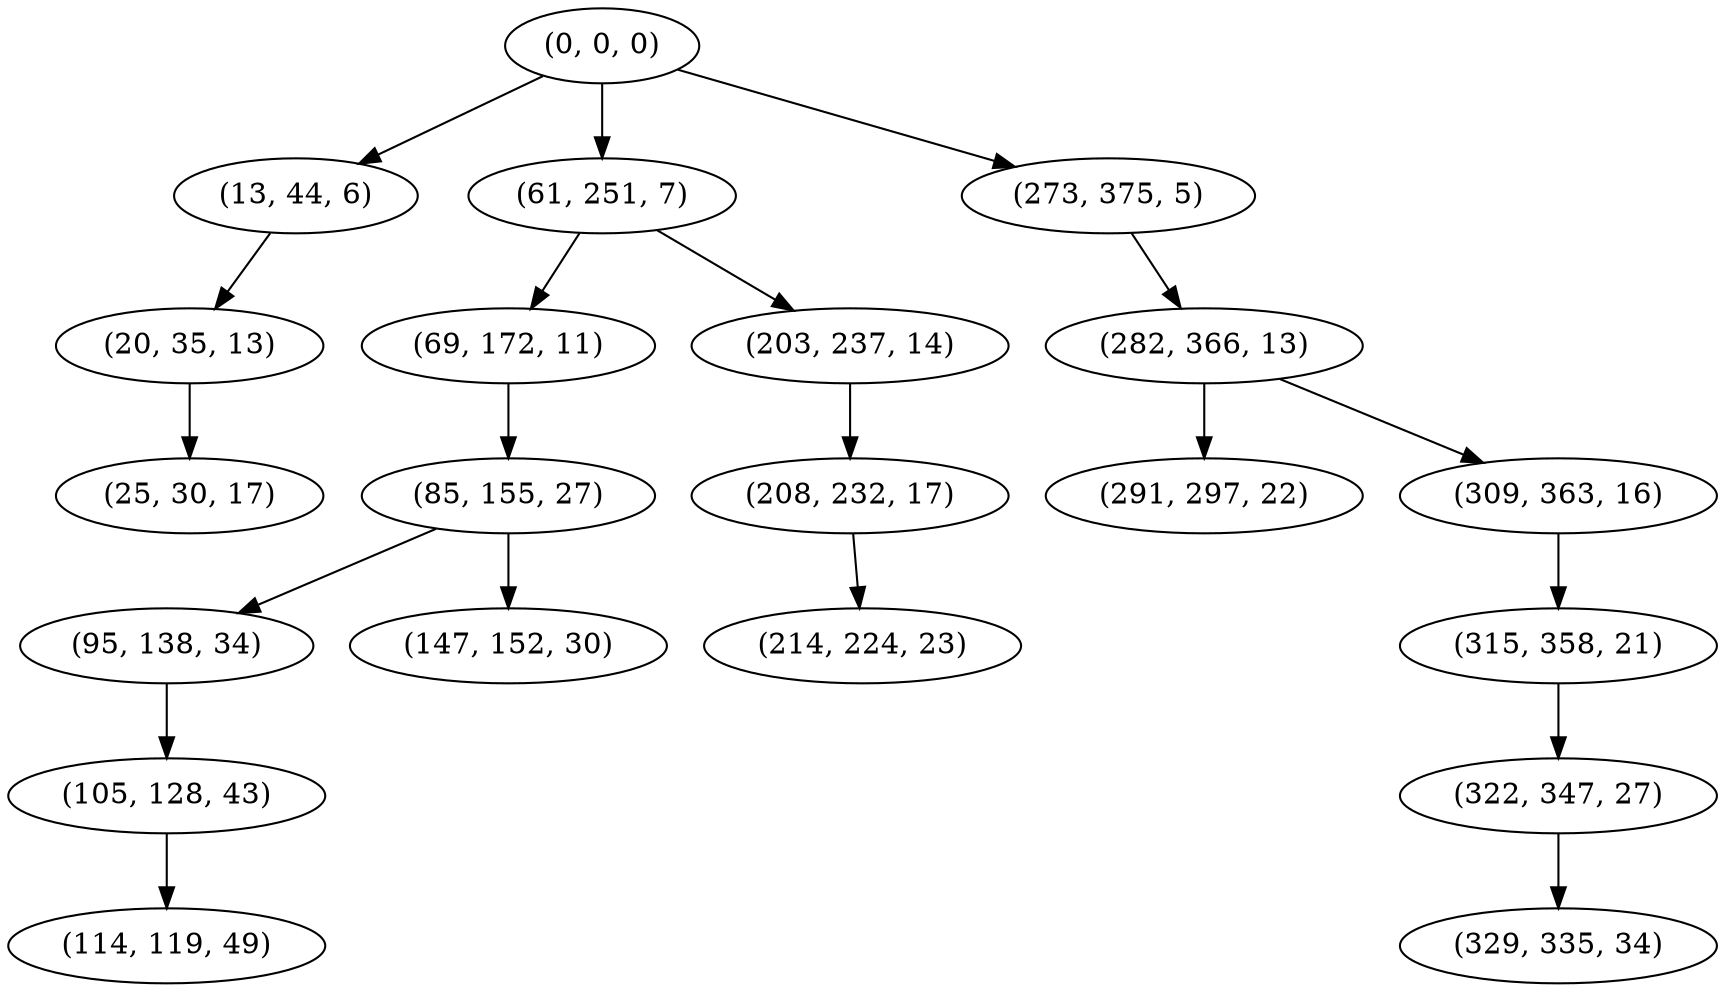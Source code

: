 digraph tree {
    "(0, 0, 0)";
    "(13, 44, 6)";
    "(20, 35, 13)";
    "(25, 30, 17)";
    "(61, 251, 7)";
    "(69, 172, 11)";
    "(85, 155, 27)";
    "(95, 138, 34)";
    "(105, 128, 43)";
    "(114, 119, 49)";
    "(147, 152, 30)";
    "(203, 237, 14)";
    "(208, 232, 17)";
    "(214, 224, 23)";
    "(273, 375, 5)";
    "(282, 366, 13)";
    "(291, 297, 22)";
    "(309, 363, 16)";
    "(315, 358, 21)";
    "(322, 347, 27)";
    "(329, 335, 34)";
    "(0, 0, 0)" -> "(13, 44, 6)";
    "(0, 0, 0)" -> "(61, 251, 7)";
    "(0, 0, 0)" -> "(273, 375, 5)";
    "(13, 44, 6)" -> "(20, 35, 13)";
    "(20, 35, 13)" -> "(25, 30, 17)";
    "(61, 251, 7)" -> "(69, 172, 11)";
    "(61, 251, 7)" -> "(203, 237, 14)";
    "(69, 172, 11)" -> "(85, 155, 27)";
    "(85, 155, 27)" -> "(95, 138, 34)";
    "(85, 155, 27)" -> "(147, 152, 30)";
    "(95, 138, 34)" -> "(105, 128, 43)";
    "(105, 128, 43)" -> "(114, 119, 49)";
    "(203, 237, 14)" -> "(208, 232, 17)";
    "(208, 232, 17)" -> "(214, 224, 23)";
    "(273, 375, 5)" -> "(282, 366, 13)";
    "(282, 366, 13)" -> "(291, 297, 22)";
    "(282, 366, 13)" -> "(309, 363, 16)";
    "(309, 363, 16)" -> "(315, 358, 21)";
    "(315, 358, 21)" -> "(322, 347, 27)";
    "(322, 347, 27)" -> "(329, 335, 34)";
}
